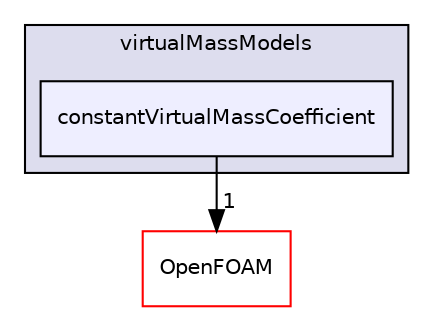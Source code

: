 digraph "src/phaseSystemModels/reactingEulerFoam/interfacialModels/virtualMassModels/constantVirtualMassCoefficient" {
  bgcolor=transparent;
  compound=true
  node [ fontsize="10", fontname="Helvetica"];
  edge [ labelfontsize="10", labelfontname="Helvetica"];
  subgraph clusterdir_36516fad65dcba3d0f81a69c15aed8a3 {
    graph [ bgcolor="#ddddee", pencolor="black", label="virtualMassModels" fontname="Helvetica", fontsize="10", URL="dir_36516fad65dcba3d0f81a69c15aed8a3.html"]
  dir_b81de63b5060f392cd3827964d49eac3 [shape=box, label="constantVirtualMassCoefficient", style="filled", fillcolor="#eeeeff", pencolor="black", URL="dir_b81de63b5060f392cd3827964d49eac3.html"];
  }
  dir_c5473ff19b20e6ec4dfe5c310b3778a8 [shape=box label="OpenFOAM" color="red" URL="dir_c5473ff19b20e6ec4dfe5c310b3778a8.html"];
  dir_b81de63b5060f392cd3827964d49eac3->dir_c5473ff19b20e6ec4dfe5c310b3778a8 [headlabel="1", labeldistance=1.5 headhref="dir_003169_002151.html"];
}
